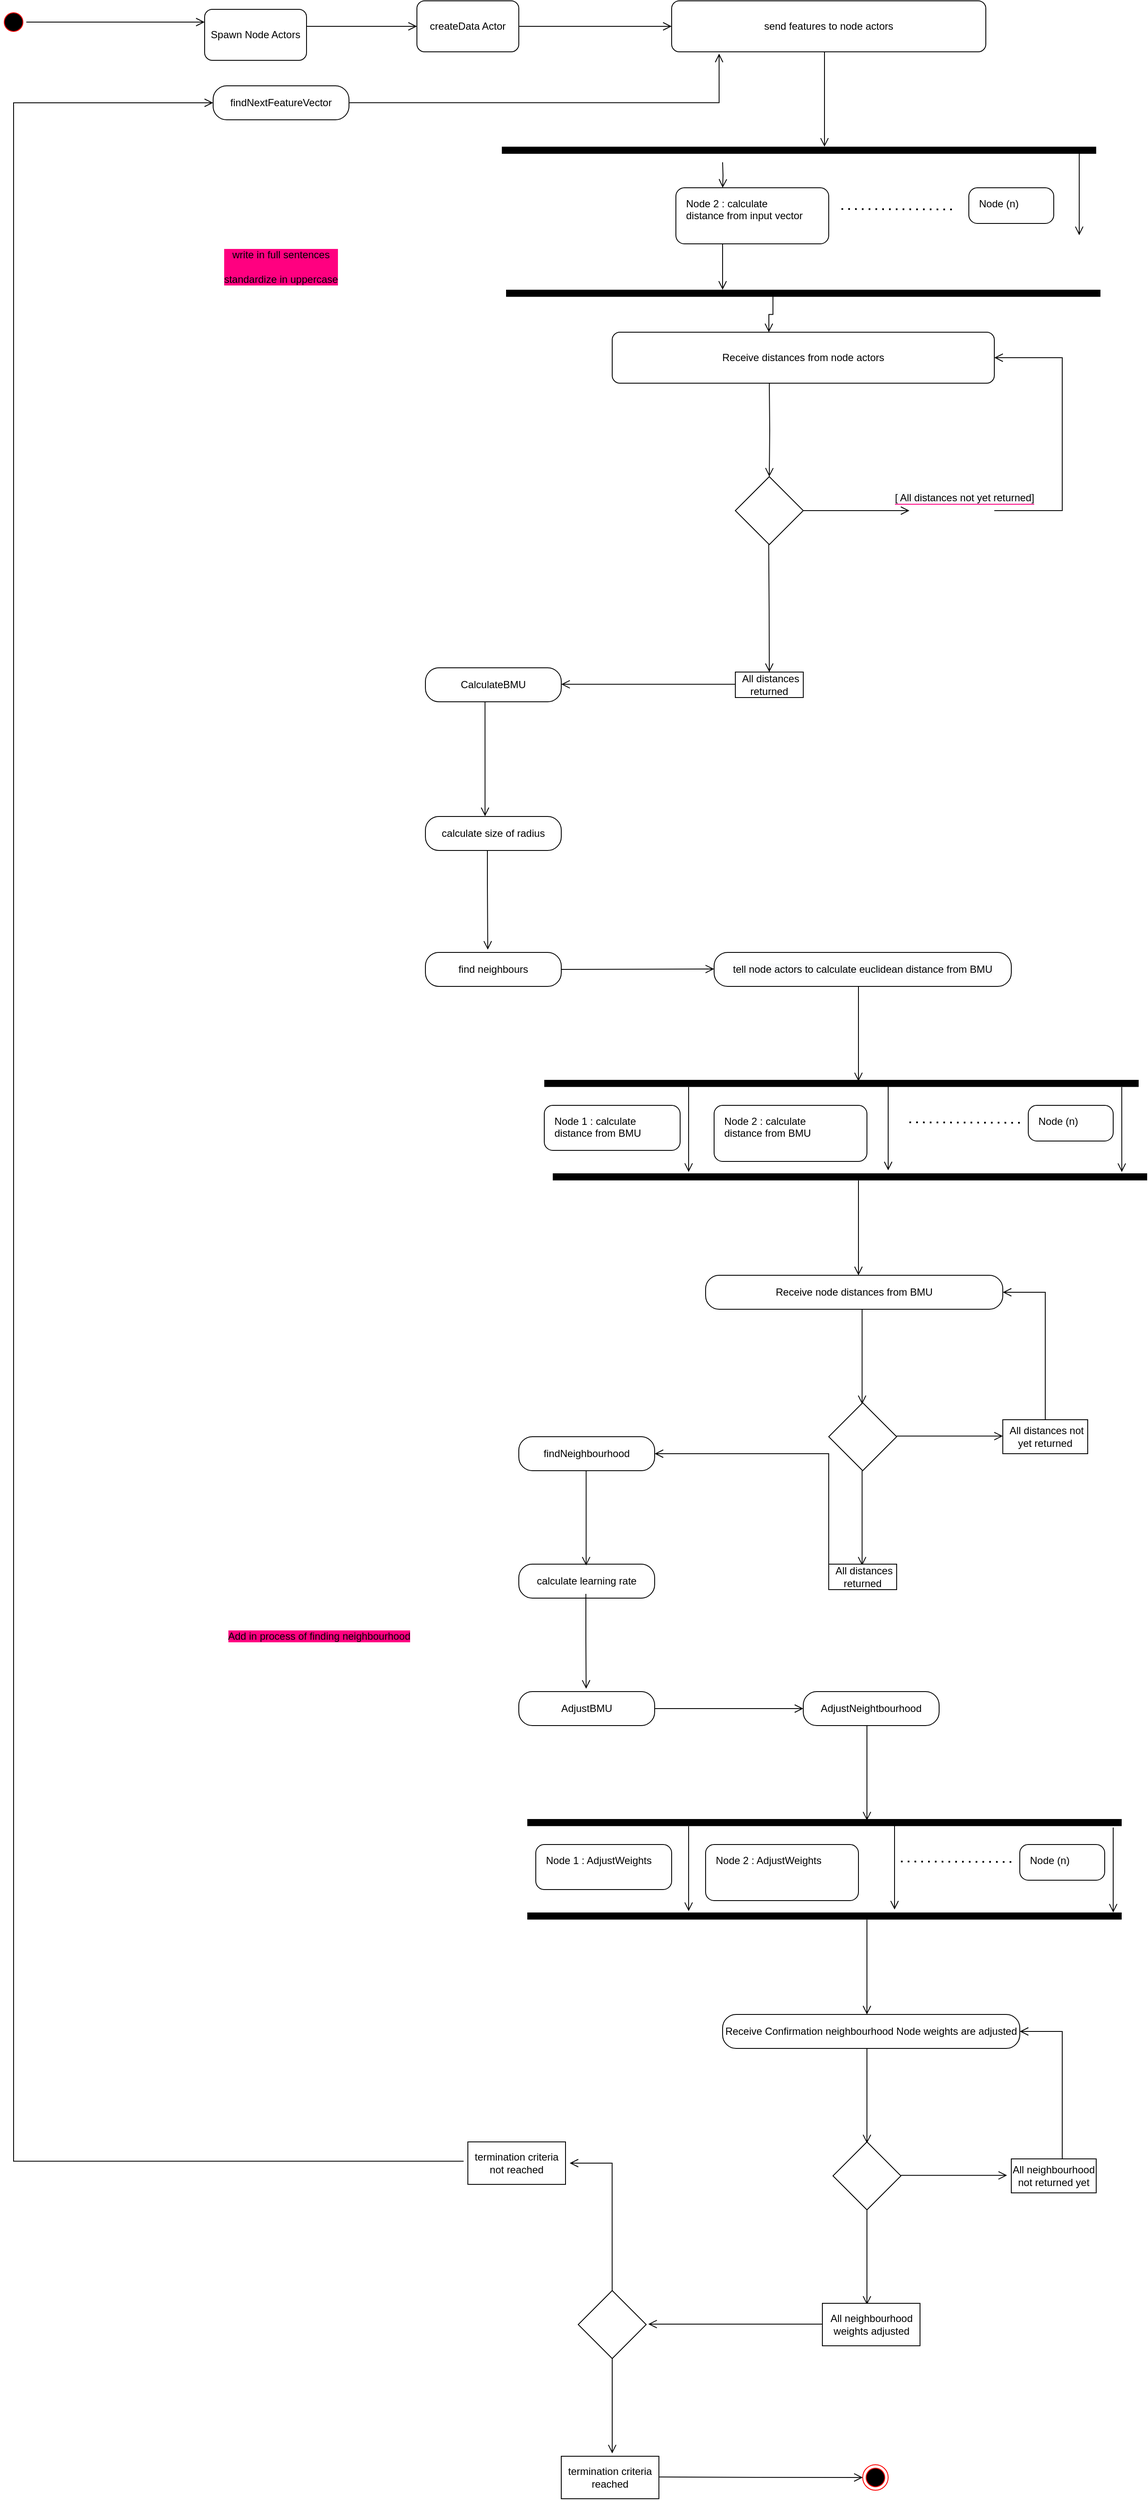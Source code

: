 <mxfile version="15.7.4" type="github">
  <diagram id="ylAyNTXU45JpMREwfZHR" name="Page-1">
    <mxGraphModel dx="1242" dy="632" grid="1" gridSize="10" guides="1" tooltips="1" connect="1" arrows="1" fold="1" page="1" pageScale="1" pageWidth="850" pageHeight="1100" math="0" shadow="0">
      <root>
        <mxCell id="0" />
        <mxCell id="1" parent="0" />
        <mxCell id="u21SFyGaTdQSeciqFoYo-1" value="Spawn Node Actors" style="rounded=1;whiteSpace=wrap;html=1;" parent="1" vertex="1">
          <mxGeometry x="470" y="50" width="120" height="60" as="geometry" />
        </mxCell>
        <mxCell id="u21SFyGaTdQSeciqFoYo-2" value="" style="ellipse;html=1;shape=startState;fillColor=#000000;strokeColor=#ff0000;" parent="1" vertex="1">
          <mxGeometry x="230" y="50" width="30" height="30" as="geometry" />
        </mxCell>
        <mxCell id="u21SFyGaTdQSeciqFoYo-3" value="" style="edgeStyle=orthogonalEdgeStyle;html=1;verticalAlign=bottom;endArrow=open;endSize=8;strokeColor=#000000;rounded=0;entryX=0;entryY=0.25;entryDx=0;entryDy=0;" parent="1" source="u21SFyGaTdQSeciqFoYo-2" target="u21SFyGaTdQSeciqFoYo-1" edge="1">
          <mxGeometry relative="1" as="geometry">
            <mxPoint x="45" y="170" as="targetPoint" />
          </mxGeometry>
        </mxCell>
        <mxCell id="u21SFyGaTdQSeciqFoYo-4" value="createData Actor" style="rounded=1;whiteSpace=wrap;html=1;" parent="1" vertex="1">
          <mxGeometry x="720" y="40" width="120" height="60" as="geometry" />
        </mxCell>
        <mxCell id="u21SFyGaTdQSeciqFoYo-5" value="" style="edgeStyle=orthogonalEdgeStyle;html=1;verticalAlign=bottom;endArrow=open;endSize=8;strokeColor=#000000;rounded=0;entryX=0;entryY=0.5;entryDx=0;entryDy=0;" parent="1" target="u21SFyGaTdQSeciqFoYo-4" edge="1">
          <mxGeometry relative="1" as="geometry">
            <mxPoint x="360" y="145" as="targetPoint" />
            <mxPoint x="590" y="70" as="sourcePoint" />
            <Array as="points">
              <mxPoint x="590" y="70" />
              <mxPoint x="590" y="70" />
            </Array>
          </mxGeometry>
        </mxCell>
        <mxCell id="u21SFyGaTdQSeciqFoYo-6" value="" style="edgeStyle=orthogonalEdgeStyle;html=1;verticalAlign=bottom;endArrow=open;endSize=8;strokeColor=#000000;rounded=0;entryX=0;entryY=0.5;entryDx=0;entryDy=0;exitX=1;exitY=0.5;exitDx=0;exitDy=0;" parent="1" source="u21SFyGaTdQSeciqFoYo-4" target="u21SFyGaTdQSeciqFoYo-8" edge="1">
          <mxGeometry relative="1" as="geometry">
            <mxPoint x="584" y="150" as="targetPoint" />
            <mxPoint x="480" y="150" as="sourcePoint" />
            <Array as="points">
              <mxPoint x="840" y="70" />
            </Array>
          </mxGeometry>
        </mxCell>
        <mxCell id="u21SFyGaTdQSeciqFoYo-8" value="send features to node actors" style="rounded=1;whiteSpace=wrap;html=1;" parent="1" vertex="1">
          <mxGeometry x="1020" y="40" width="370" height="60" as="geometry" />
        </mxCell>
        <mxCell id="u21SFyGaTdQSeciqFoYo-10" value="" style="edgeStyle=orthogonalEdgeStyle;html=1;verticalAlign=bottom;endArrow=open;endSize=8;strokeColor=#000000;rounded=0;entryX=0.306;entryY=0;entryDx=0;entryDy=0;entryPerimeter=0;" parent="1" edge="1" target="ZkyLK1sEt4H9wOnHN_3Q-3">
          <mxGeometry relative="1" as="geometry">
            <mxPoint x="1008" y="320" as="targetPoint" />
            <mxPoint x="1080" y="230" as="sourcePoint" />
            <Array as="points" />
          </mxGeometry>
        </mxCell>
        <mxCell id="u21SFyGaTdQSeciqFoYo-14" value="" style="rhombus;whiteSpace=wrap;html=1;" parent="1" vertex="1">
          <mxGeometry x="1095" y="600" width="80" height="80" as="geometry" />
        </mxCell>
        <mxCell id="u21SFyGaTdQSeciqFoYo-17" value="&amp;nbsp;All distances returned" style="whiteSpace=wrap;html=1;" parent="1" vertex="1">
          <mxGeometry x="1095" y="830" width="80" height="30" as="geometry" />
        </mxCell>
        <mxCell id="u21SFyGaTdQSeciqFoYo-58" value="" style="edgeStyle=orthogonalEdgeStyle;html=1;verticalAlign=bottom;endArrow=open;endSize=8;strokeColor=#000000;rounded=0;entryX=1;entryY=0.5;entryDx=0;entryDy=0;exitX=1;exitY=0.5;exitDx=0;exitDy=0;" parent="1" edge="1" target="ZkyLK1sEt4H9wOnHN_3Q-6">
          <mxGeometry relative="1" as="geometry">
            <mxPoint x="1339.5" y="550" as="targetPoint" />
            <mxPoint x="1400" y="640" as="sourcePoint" />
            <Array as="points">
              <mxPoint x="1480" y="640" />
              <mxPoint x="1480" y="460" />
            </Array>
          </mxGeometry>
        </mxCell>
        <mxCell id="_sdeYMEwhturCp9GIaWW-1" value="" style="html=1;points=[];perimeter=orthogonalPerimeter;fillColor=#000000;strokeColor=none;direction=north;" parent="1" vertex="1">
          <mxGeometry x="820" y="211.67" width="700" height="8.33" as="geometry" />
        </mxCell>
        <mxCell id="_sdeYMEwhturCp9GIaWW-4" value="" style="edgeStyle=orthogonalEdgeStyle;html=1;verticalAlign=bottom;endArrow=open;endSize=8;strokeColor=#000000;rounded=0;" parent="1" edge="1">
          <mxGeometry relative="1" as="geometry">
            <mxPoint x="1500" y="315.83" as="targetPoint" />
            <mxPoint x="1500" y="265.83" as="sourcePoint" />
            <Array as="points">
              <mxPoint x="1500" y="215.83" />
              <mxPoint x="1500" y="215.83" />
            </Array>
          </mxGeometry>
        </mxCell>
        <mxCell id="_sdeYMEwhturCp9GIaWW-9" value="" style="endArrow=none;dashed=1;html=1;dashPattern=1 3;strokeWidth=2;rounded=0;exitX=1;exitY=0.25;exitDx=0;exitDy=0;" parent="1" edge="1">
          <mxGeometry width="50" height="50" relative="1" as="geometry">
            <mxPoint x="1220" y="285" as="sourcePoint" />
            <mxPoint x="1350" y="285.5" as="targetPoint" />
          </mxGeometry>
        </mxCell>
        <mxCell id="_sdeYMEwhturCp9GIaWW-10" value="Node (n)" style="rounded=1;absoluteArcSize=1;arcSize=20;html=1;verticalAlign=top;align=left;spacingTop=5;spacingLeft=10;" parent="1" vertex="1">
          <mxGeometry x="1370" y="260" width="100" height="42" as="geometry" />
        </mxCell>
        <mxCell id="4C2LGKkIfeAoa_OK1MDI-2" value="" style="edgeStyle=orthogonalEdgeStyle;html=1;verticalAlign=bottom;endArrow=open;endSize=8;strokeColor=#000000;rounded=0;" parent="1" edge="1" source="ZkyLK1sEt4H9wOnHN_3Q-3">
          <mxGeometry relative="1" as="geometry">
            <mxPoint x="1080" y="380" as="targetPoint" />
            <mxPoint x="1080" y="360.14" as="sourcePoint" />
            <Array as="points">
              <mxPoint x="1080" y="350" />
              <mxPoint x="1080" y="350" />
            </Array>
          </mxGeometry>
        </mxCell>
        <mxCell id="ZkyLK1sEt4H9wOnHN_3Q-2" value="" style="html=1;points=[];perimeter=orthogonalPerimeter;fillColor=#000000;strokeColor=none;direction=north;" vertex="1" parent="1">
          <mxGeometry x="825" y="380" width="700" height="8.33" as="geometry" />
        </mxCell>
        <mxCell id="ZkyLK1sEt4H9wOnHN_3Q-3" value="Node 2 : calculate&lt;br&gt;distance from input vector" style="rounded=1;absoluteArcSize=1;arcSize=20;html=1;verticalAlign=top;align=left;spacingTop=5;spacingLeft=10;" vertex="1" parent="1">
          <mxGeometry x="1025" y="260" width="180" height="66" as="geometry" />
        </mxCell>
        <mxCell id="ZkyLK1sEt4H9wOnHN_3Q-4" value="Node 1 : calculate &lt;br&gt;distance from BMU" style="rounded=1;absoluteArcSize=1;arcSize=20;html=1;verticalAlign=top;align=left;spacingTop=5;spacingLeft=10;" vertex="1" parent="1">
          <mxGeometry x="870" y="1340" width="160" height="53" as="geometry" />
        </mxCell>
        <mxCell id="ZkyLK1sEt4H9wOnHN_3Q-5" value="" style="edgeStyle=orthogonalEdgeStyle;html=1;verticalAlign=bottom;endArrow=open;endSize=8;strokeColor=#000000;rounded=0;exitX=0.5;exitY=1;exitDx=0;exitDy=0;" edge="1" parent="1" source="u21SFyGaTdQSeciqFoYo-8">
          <mxGeometry relative="1" as="geometry">
            <mxPoint x="1200" y="211.67" as="targetPoint" />
            <mxPoint x="1200" y="147.67" as="sourcePoint" />
            <Array as="points">
              <mxPoint x="1200" y="100" />
            </Array>
          </mxGeometry>
        </mxCell>
        <mxCell id="ZkyLK1sEt4H9wOnHN_3Q-6" value="Receive distances from node actors" style="rounded=1;whiteSpace=wrap;html=1;" vertex="1" parent="1">
          <mxGeometry x="950" y="430" width="450" height="60" as="geometry" />
        </mxCell>
        <mxCell id="ZkyLK1sEt4H9wOnHN_3Q-7" value="" style="edgeStyle=orthogonalEdgeStyle;html=1;verticalAlign=bottom;endArrow=open;endSize=8;strokeColor=#000000;rounded=0;entryX=0.41;entryY=0;entryDx=0;entryDy=0;exitX=0.836;exitY=0.449;exitDx=0;exitDy=0;exitPerimeter=0;entryPerimeter=0;" edge="1" parent="1" source="ZkyLK1sEt4H9wOnHN_3Q-2" target="ZkyLK1sEt4H9wOnHN_3Q-6">
          <mxGeometry relative="1" as="geometry">
            <mxPoint x="1134.5" y="415.83" as="targetPoint" />
            <mxPoint x="1134.5" y="351.83" as="sourcePoint" />
            <Array as="points" />
          </mxGeometry>
        </mxCell>
        <mxCell id="ZkyLK1sEt4H9wOnHN_3Q-8" value="" style="edgeStyle=orthogonalEdgeStyle;html=1;verticalAlign=bottom;endArrow=open;endSize=8;strokeColor=#000000;rounded=0;entryX=0.5;entryY=0;entryDx=0;entryDy=0;" edge="1" parent="1" target="u21SFyGaTdQSeciqFoYo-14">
          <mxGeometry relative="1" as="geometry">
            <mxPoint x="1134.5" y="590" as="targetPoint" />
            <mxPoint x="1135" y="490" as="sourcePoint" />
            <Array as="points" />
          </mxGeometry>
        </mxCell>
        <mxCell id="ZkyLK1sEt4H9wOnHN_3Q-13" value="" style="edgeStyle=orthogonalEdgeStyle;html=1;verticalAlign=bottom;endArrow=open;endSize=8;strokeColor=#000000;rounded=0;entryX=0;entryY=0.5;entryDx=0;entryDy=0;exitX=1;exitY=0.5;exitDx=0;exitDy=0;" edge="1" parent="1" source="u21SFyGaTdQSeciqFoYo-14">
          <mxGeometry relative="1" as="geometry">
            <mxPoint x="1300" y="640" as="targetPoint" />
            <mxPoint x="1175" y="629.5" as="sourcePoint" />
            <Array as="points" />
          </mxGeometry>
        </mxCell>
        <mxCell id="ZkyLK1sEt4H9wOnHN_3Q-18" value="" style="edgeStyle=orthogonalEdgeStyle;html=1;verticalAlign=bottom;endArrow=open;endSize=8;strokeColor=#000000;rounded=0;entryX=0.5;entryY=0;entryDx=0;entryDy=0;" edge="1" parent="1" target="u21SFyGaTdQSeciqFoYo-17">
          <mxGeometry relative="1" as="geometry">
            <mxPoint x="1134.29" y="790" as="targetPoint" />
            <mxPoint x="1134.29" y="680" as="sourcePoint" />
            <Array as="points" />
          </mxGeometry>
        </mxCell>
        <mxCell id="ZkyLK1sEt4H9wOnHN_3Q-20" value="" style="edgeStyle=orthogonalEdgeStyle;html=1;verticalAlign=bottom;endArrow=open;endSize=8;strokeColor=#000000;rounded=0;exitX=0;exitY=0.5;exitDx=0;exitDy=0;" edge="1" parent="1">
          <mxGeometry relative="1" as="geometry">
            <mxPoint x="890.0" y="844.41" as="targetPoint" />
            <mxPoint x="1095.0" y="844.41" as="sourcePoint" />
            <Array as="points" />
          </mxGeometry>
        </mxCell>
        <mxCell id="ZkyLK1sEt4H9wOnHN_3Q-21" value="" style="edgeStyle=orthogonalEdgeStyle;html=1;verticalAlign=bottom;endArrow=open;endSize=8;strokeColor=#000000;rounded=0;exitX=0.5;exitY=1;exitDx=0;exitDy=0;entryX=0.439;entryY=-0.01;entryDx=0;entryDy=0;entryPerimeter=0;" edge="1" parent="1" source="ZkyLK1sEt4H9wOnHN_3Q-24" target="ZkyLK1sEt4H9wOnHN_3Q-26">
          <mxGeometry relative="1" as="geometry">
            <mxPoint x="800" y="990" as="targetPoint" />
            <mxPoint x="809.41" y="871.5" as="sourcePoint" />
            <Array as="points">
              <mxPoint x="800" y="865" />
            </Array>
          </mxGeometry>
        </mxCell>
        <mxCell id="ZkyLK1sEt4H9wOnHN_3Q-22" value="" style="edgeStyle=orthogonalEdgeStyle;html=1;verticalAlign=bottom;endArrow=open;endSize=8;strokeColor=#000000;rounded=0;entryX=0.459;entryY=-0.08;entryDx=0;entryDy=0;entryPerimeter=0;" edge="1" parent="1" source="ZkyLK1sEt4H9wOnHN_3Q-26" target="ZkyLK1sEt4H9wOnHN_3Q-27">
          <mxGeometry relative="1" as="geometry">
            <mxPoint x="920" y="1050" as="targetPoint" />
            <mxPoint x="810" y="1050" as="sourcePoint" />
            <Array as="points">
              <mxPoint x="803" y="1080" />
              <mxPoint x="803" y="1080" />
            </Array>
          </mxGeometry>
        </mxCell>
        <mxCell id="ZkyLK1sEt4H9wOnHN_3Q-24" value="CalculateBMU" style="rounded=1;whiteSpace=wrap;html=1;arcSize=40;fontColor=#000000;fillColor=#FFFFFF;strokeColor=#000000;" vertex="1" parent="1">
          <mxGeometry x="730" y="825" width="160" height="40" as="geometry" />
        </mxCell>
        <mxCell id="ZkyLK1sEt4H9wOnHN_3Q-26" value="calculate size of radius" style="rounded=1;whiteSpace=wrap;html=1;arcSize=40;fontColor=#000000;fillColor=#FFFFFF;strokeColor=#000000;" vertex="1" parent="1">
          <mxGeometry x="730" y="1000" width="160" height="40" as="geometry" />
        </mxCell>
        <mxCell id="ZkyLK1sEt4H9wOnHN_3Q-27" value="find neighbours" style="rounded=1;whiteSpace=wrap;html=1;arcSize=40;fontColor=#000000;fillColor=#FFFFFF;strokeColor=#000000;" vertex="1" parent="1">
          <mxGeometry x="730" y="1160" width="160" height="40" as="geometry" />
        </mxCell>
        <mxCell id="ZkyLK1sEt4H9wOnHN_3Q-29" value="" style="edgeStyle=orthogonalEdgeStyle;html=1;verticalAlign=bottom;endArrow=open;endSize=8;strokeColor=#000000;rounded=0;entryX=0;entryY=0.5;entryDx=0;entryDy=0;" edge="1" parent="1">
          <mxGeometry relative="1" as="geometry">
            <mxPoint x="1070" y="1179.5" as="targetPoint" />
            <mxPoint x="910" y="1180" as="sourcePoint" />
            <Array as="points">
              <mxPoint x="890" y="1179.5" />
            </Array>
          </mxGeometry>
        </mxCell>
        <mxCell id="ZkyLK1sEt4H9wOnHN_3Q-30" value="&#xa;&#xa;&lt;span style=&quot;color: rgb(0, 0, 0); font-family: helvetica; font-size: 12px; font-style: normal; font-weight: 400; letter-spacing: normal; text-align: center; text-indent: 0px; text-transform: none; word-spacing: 0px; background-color: rgb(248, 249, 250); display: inline; float: none;&quot;&gt;tell node actors to calculate euclidean distance from BMU&lt;/span&gt;&#xa;&#xa;" style="rounded=1;whiteSpace=wrap;html=1;arcSize=40;fontColor=#000000;fillColor=#FFFFFF;strokeColor=#000000;" vertex="1" parent="1">
          <mxGeometry x="1070" y="1160" width="350" height="40" as="geometry" />
        </mxCell>
        <mxCell id="ZkyLK1sEt4H9wOnHN_3Q-31" value="" style="edgeStyle=orthogonalEdgeStyle;html=1;verticalAlign=bottom;endArrow=open;endSize=8;strokeColor=#000000;rounded=0;" edge="1" parent="1">
          <mxGeometry relative="1" as="geometry">
            <mxPoint x="1240" y="1311.67" as="targetPoint" />
            <mxPoint x="1240" y="1200" as="sourcePoint" />
            <Array as="points">
              <mxPoint x="1240" y="1290" />
              <mxPoint x="1240" y="1290" />
            </Array>
          </mxGeometry>
        </mxCell>
        <mxCell id="ZkyLK1sEt4H9wOnHN_3Q-32" value="" style="html=1;points=[];perimeter=orthogonalPerimeter;fillColor=#000000;strokeColor=none;direction=north;" vertex="1" parent="1">
          <mxGeometry x="870" y="1310" width="700" height="8.33" as="geometry" />
        </mxCell>
        <mxCell id="ZkyLK1sEt4H9wOnHN_3Q-33" value="" style="edgeStyle=orthogonalEdgeStyle;html=1;verticalAlign=bottom;endArrow=open;endSize=8;strokeColor=#000000;rounded=0;" edge="1" parent="1">
          <mxGeometry relative="1" as="geometry">
            <mxPoint x="1040" y="1418.33" as="targetPoint" />
            <mxPoint x="1040" y="1318.33" as="sourcePoint" />
            <Array as="points">
              <mxPoint x="1040" y="1368.33" />
              <mxPoint x="1040" y="1368.33" />
            </Array>
          </mxGeometry>
        </mxCell>
        <mxCell id="ZkyLK1sEt4H9wOnHN_3Q-36" value="Node 2 : calculate&lt;br&gt;distance from BMU" style="rounded=1;absoluteArcSize=1;arcSize=20;html=1;verticalAlign=top;align=left;spacingTop=5;spacingLeft=10;" vertex="1" parent="1">
          <mxGeometry x="1070" y="1340" width="180" height="66" as="geometry" />
        </mxCell>
        <mxCell id="ZkyLK1sEt4H9wOnHN_3Q-37" value="" style="edgeStyle=orthogonalEdgeStyle;html=1;verticalAlign=bottom;endArrow=open;endSize=8;strokeColor=#000000;rounded=0;" edge="1" parent="1">
          <mxGeometry relative="1" as="geometry">
            <mxPoint x="1275" y="1416.5" as="targetPoint" />
            <mxPoint x="1275" y="1352.5" as="sourcePoint" />
            <Array as="points">
              <mxPoint x="1275" y="1316.5" />
              <mxPoint x="1275" y="1438.5" />
            </Array>
          </mxGeometry>
        </mxCell>
        <mxCell id="ZkyLK1sEt4H9wOnHN_3Q-38" value="" style="endArrow=none;dashed=1;html=1;dashPattern=1 3;strokeWidth=2;rounded=0;exitX=1;exitY=0.25;exitDx=0;exitDy=0;" edge="1" parent="1">
          <mxGeometry width="50" height="50" relative="1" as="geometry">
            <mxPoint x="1300" y="1360" as="sourcePoint" />
            <mxPoint x="1430" y="1360.5" as="targetPoint" />
          </mxGeometry>
        </mxCell>
        <mxCell id="ZkyLK1sEt4H9wOnHN_3Q-39" value="Node (n)" style="rounded=1;absoluteArcSize=1;arcSize=20;html=1;verticalAlign=top;align=left;spacingTop=5;spacingLeft=10;" vertex="1" parent="1">
          <mxGeometry x="1440" y="1340" width="100" height="42" as="geometry" />
        </mxCell>
        <mxCell id="ZkyLK1sEt4H9wOnHN_3Q-41" value="" style="edgeStyle=orthogonalEdgeStyle;html=1;verticalAlign=bottom;endArrow=open;endSize=8;strokeColor=#000000;rounded=0;" edge="1" parent="1">
          <mxGeometry relative="1" as="geometry">
            <mxPoint x="1550.14" y="1418.45" as="targetPoint" />
            <mxPoint x="1550.14" y="1368.45" as="sourcePoint" />
            <Array as="points">
              <mxPoint x="1550.14" y="1318.45" />
              <mxPoint x="1550.14" y="1318.45" />
            </Array>
          </mxGeometry>
        </mxCell>
        <mxCell id="ZkyLK1sEt4H9wOnHN_3Q-42" value="" style="html=1;points=[];perimeter=orthogonalPerimeter;fillColor=#000000;strokeColor=none;direction=north;" vertex="1" parent="1">
          <mxGeometry x="880" y="1420" width="700" height="8.33" as="geometry" />
        </mxCell>
        <mxCell id="ZkyLK1sEt4H9wOnHN_3Q-44" value="" style="edgeStyle=orthogonalEdgeStyle;html=1;verticalAlign=bottom;endArrow=open;endSize=8;strokeColor=#000000;rounded=0;" edge="1" parent="1">
          <mxGeometry relative="1" as="geometry">
            <mxPoint x="1240" y="1540.0" as="targetPoint" />
            <mxPoint x="1240" y="1428.33" as="sourcePoint" />
            <Array as="points">
              <mxPoint x="1240.42" y="1448.33" />
              <mxPoint x="1240.42" y="1448.33" />
            </Array>
          </mxGeometry>
        </mxCell>
        <mxCell id="ZkyLK1sEt4H9wOnHN_3Q-45" value="Receive node distances from BMU" style="rounded=1;whiteSpace=wrap;html=1;arcSize=40;fontColor=#000000;fillColor=#FFFFFF;strokeColor=#000000;" vertex="1" parent="1">
          <mxGeometry x="1060" y="1540" width="350" height="40" as="geometry" />
        </mxCell>
        <mxCell id="ZkyLK1sEt4H9wOnHN_3Q-46" value="" style="rhombus;whiteSpace=wrap;html=1;" vertex="1" parent="1">
          <mxGeometry x="1205" y="1690" width="80" height="80" as="geometry" />
        </mxCell>
        <mxCell id="ZkyLK1sEt4H9wOnHN_3Q-47" value="" style="edgeStyle=orthogonalEdgeStyle;html=1;verticalAlign=bottom;endArrow=open;endSize=8;strokeColor=#000000;rounded=0;" edge="1" parent="1">
          <mxGeometry relative="1" as="geometry">
            <mxPoint x="1244.29" y="1691.67" as="targetPoint" />
            <mxPoint x="1244.29" y="1580" as="sourcePoint" />
            <Array as="points">
              <mxPoint x="1244.71" y="1600" />
              <mxPoint x="1244.71" y="1600" />
            </Array>
          </mxGeometry>
        </mxCell>
        <mxCell id="ZkyLK1sEt4H9wOnHN_3Q-50" value="" style="edgeStyle=orthogonalEdgeStyle;html=1;verticalAlign=bottom;endArrow=open;endSize=8;strokeColor=#000000;rounded=0;entryX=0;entryY=0.5;entryDx=0;entryDy=0;exitX=1;exitY=0.5;exitDx=0;exitDy=0;" edge="1" parent="1">
          <mxGeometry relative="1" as="geometry">
            <mxPoint x="1410" y="1729.29" as="targetPoint" />
            <mxPoint x="1285" y="1729.29" as="sourcePoint" />
            <Array as="points" />
          </mxGeometry>
        </mxCell>
        <mxCell id="ZkyLK1sEt4H9wOnHN_3Q-51" value="&amp;nbsp;All distances not yet returned" style="whiteSpace=wrap;html=1;" vertex="1" parent="1">
          <mxGeometry x="1410" y="1710" width="100" height="40" as="geometry" />
        </mxCell>
        <mxCell id="ZkyLK1sEt4H9wOnHN_3Q-52" value="" style="edgeStyle=orthogonalEdgeStyle;html=1;verticalAlign=bottom;endArrow=open;endSize=8;strokeColor=#000000;rounded=0;entryX=1;entryY=0.5;entryDx=0;entryDy=0;exitX=0.5;exitY=0;exitDx=0;exitDy=0;" edge="1" parent="1" source="ZkyLK1sEt4H9wOnHN_3Q-51" target="ZkyLK1sEt4H9wOnHN_3Q-45">
          <mxGeometry relative="1" as="geometry">
            <mxPoint x="1459.2" y="1585" as="targetPoint" />
            <mxPoint x="1459" y="1695" as="sourcePoint" />
            <Array as="points">
              <mxPoint x="1460" y="1560" />
            </Array>
          </mxGeometry>
        </mxCell>
        <mxCell id="ZkyLK1sEt4H9wOnHN_3Q-56" value="" style="edgeStyle=orthogonalEdgeStyle;html=1;verticalAlign=bottom;endArrow=open;endSize=8;strokeColor=#000000;rounded=0;" edge="1" parent="1">
          <mxGeometry relative="1" as="geometry">
            <mxPoint x="1244.29" y="1881.67" as="targetPoint" />
            <mxPoint x="1244.29" y="1770" as="sourcePoint" />
            <Array as="points">
              <mxPoint x="1244.71" y="1790" />
              <mxPoint x="1244.71" y="1790" />
            </Array>
          </mxGeometry>
        </mxCell>
        <mxCell id="ZkyLK1sEt4H9wOnHN_3Q-57" value="&amp;nbsp;All distances returned" style="whiteSpace=wrap;html=1;" vertex="1" parent="1">
          <mxGeometry x="1205" y="1880" width="80" height="30" as="geometry" />
        </mxCell>
        <mxCell id="ZkyLK1sEt4H9wOnHN_3Q-58" value="" style="edgeStyle=orthogonalEdgeStyle;html=1;verticalAlign=bottom;endArrow=open;endSize=8;strokeColor=#000000;rounded=0;exitX=0;exitY=0.25;exitDx=0;exitDy=0;entryX=1;entryY=0.5;entryDx=0;entryDy=0;" edge="1" parent="1" source="ZkyLK1sEt4H9wOnHN_3Q-57" target="ZkyLK1sEt4H9wOnHN_3Q-100">
          <mxGeometry relative="1" as="geometry">
            <mxPoint x="1090" y="1640" as="targetPoint" />
            <mxPoint x="1115" y="1770.04" as="sourcePoint" />
            <Array as="points">
              <mxPoint x="1205" y="1750" />
            </Array>
          </mxGeometry>
        </mxCell>
        <mxCell id="ZkyLK1sEt4H9wOnHN_3Q-59" value="calculate learning rate" style="rounded=1;whiteSpace=wrap;html=1;arcSize=40;fontColor=#000000;fillColor=#FFFFFF;strokeColor=#000000;" vertex="1" parent="1">
          <mxGeometry x="840" y="1880" width="160" height="40" as="geometry" />
        </mxCell>
        <mxCell id="ZkyLK1sEt4H9wOnHN_3Q-60" value="" style="edgeStyle=orthogonalEdgeStyle;html=1;verticalAlign=bottom;endArrow=open;endSize=8;strokeColor=#000000;rounded=0;" edge="1" parent="1">
          <mxGeometry relative="1" as="geometry">
            <mxPoint x="919.29" y="2026.67" as="targetPoint" />
            <mxPoint x="919" y="1915" as="sourcePoint" />
            <Array as="points">
              <mxPoint x="919" y="1970" />
              <mxPoint x="919" y="1970" />
            </Array>
          </mxGeometry>
        </mxCell>
        <mxCell id="ZkyLK1sEt4H9wOnHN_3Q-61" value="AdjustBMU" style="rounded=1;whiteSpace=wrap;html=1;arcSize=40;fontColor=#000000;fillColor=#FFFFFF;strokeColor=#000000;" vertex="1" parent="1">
          <mxGeometry x="840" y="2030" width="160" height="40" as="geometry" />
        </mxCell>
        <mxCell id="ZkyLK1sEt4H9wOnHN_3Q-62" value="AdjustNeightbourhood" style="rounded=1;whiteSpace=wrap;html=1;arcSize=40;fontColor=#000000;fillColor=#FFFFFF;strokeColor=#000000;" vertex="1" parent="1">
          <mxGeometry x="1175" y="2030" width="160" height="40" as="geometry" />
        </mxCell>
        <mxCell id="ZkyLK1sEt4H9wOnHN_3Q-63" value="" style="edgeStyle=orthogonalEdgeStyle;html=1;verticalAlign=bottom;endArrow=open;endSize=8;strokeColor=#000000;rounded=0;exitX=1;exitY=0.5;exitDx=0;exitDy=0;entryX=0;entryY=0.5;entryDx=0;entryDy=0;" edge="1" parent="1" source="ZkyLK1sEt4H9wOnHN_3Q-61" target="ZkyLK1sEt4H9wOnHN_3Q-62">
          <mxGeometry relative="1" as="geometry">
            <mxPoint x="919.29" y="2181.67" as="targetPoint" />
            <mxPoint x="919.29" y="2070" as="sourcePoint" />
            <Array as="points" />
          </mxGeometry>
        </mxCell>
        <mxCell id="ZkyLK1sEt4H9wOnHN_3Q-64" value="" style="edgeStyle=orthogonalEdgeStyle;html=1;verticalAlign=bottom;endArrow=open;endSize=8;strokeColor=#000000;rounded=0;" edge="1" parent="1">
          <mxGeometry relative="1" as="geometry">
            <mxPoint x="1250" y="2181.67" as="targetPoint" />
            <mxPoint x="1250" y="2070" as="sourcePoint" />
            <Array as="points">
              <mxPoint x="1250" y="2160" />
              <mxPoint x="1250" y="2160" />
            </Array>
          </mxGeometry>
        </mxCell>
        <mxCell id="ZkyLK1sEt4H9wOnHN_3Q-65" value="" style="html=1;points=[];perimeter=orthogonalPerimeter;fillColor=#000000;strokeColor=none;direction=north;" vertex="1" parent="1">
          <mxGeometry x="850" y="2180" width="700" height="8.33" as="geometry" />
        </mxCell>
        <mxCell id="ZkyLK1sEt4H9wOnHN_3Q-66" value="Node 1 : AdjustWeights" style="rounded=1;absoluteArcSize=1;arcSize=20;html=1;verticalAlign=top;align=left;spacingTop=5;spacingLeft=10;" vertex="1" parent="1">
          <mxGeometry x="860" y="2210" width="160" height="53" as="geometry" />
        </mxCell>
        <mxCell id="ZkyLK1sEt4H9wOnHN_3Q-67" value="Node 2 : AdjustWeights" style="rounded=1;absoluteArcSize=1;arcSize=20;html=1;verticalAlign=top;align=left;spacingTop=5;spacingLeft=10;" vertex="1" parent="1">
          <mxGeometry x="1060" y="2210" width="180" height="66" as="geometry" />
        </mxCell>
        <mxCell id="ZkyLK1sEt4H9wOnHN_3Q-68" value="" style="edgeStyle=orthogonalEdgeStyle;html=1;verticalAlign=bottom;endArrow=open;endSize=8;strokeColor=#000000;rounded=0;" edge="1" parent="1">
          <mxGeometry relative="1" as="geometry">
            <mxPoint x="1040" y="2288.33" as="targetPoint" />
            <mxPoint x="1040" y="2188.33" as="sourcePoint" />
            <Array as="points">
              <mxPoint x="1040" y="2238.33" />
              <mxPoint x="1040" y="2238.33" />
            </Array>
          </mxGeometry>
        </mxCell>
        <mxCell id="ZkyLK1sEt4H9wOnHN_3Q-69" value="" style="edgeStyle=orthogonalEdgeStyle;html=1;verticalAlign=bottom;endArrow=open;endSize=8;strokeColor=#000000;rounded=0;" edge="1" parent="1">
          <mxGeometry relative="1" as="geometry">
            <mxPoint x="1282.5" y="2286.5" as="targetPoint" />
            <mxPoint x="1282.5" y="2222.5" as="sourcePoint" />
            <Array as="points">
              <mxPoint x="1282.5" y="2186.5" />
              <mxPoint x="1282.5" y="2308.5" />
            </Array>
          </mxGeometry>
        </mxCell>
        <mxCell id="ZkyLK1sEt4H9wOnHN_3Q-70" value="" style="endArrow=none;dashed=1;html=1;dashPattern=1 3;strokeWidth=2;rounded=0;exitX=1;exitY=0.25;exitDx=0;exitDy=0;" edge="1" parent="1">
          <mxGeometry width="50" height="50" relative="1" as="geometry">
            <mxPoint x="1290" y="2230" as="sourcePoint" />
            <mxPoint x="1420" y="2230.5" as="targetPoint" />
          </mxGeometry>
        </mxCell>
        <mxCell id="ZkyLK1sEt4H9wOnHN_3Q-72" value="Node (n)" style="rounded=1;absoluteArcSize=1;arcSize=20;html=1;verticalAlign=top;align=left;spacingTop=5;spacingLeft=10;" vertex="1" parent="1">
          <mxGeometry x="1430" y="2210" width="100" height="42" as="geometry" />
        </mxCell>
        <mxCell id="ZkyLK1sEt4H9wOnHN_3Q-75" value="" style="edgeStyle=orthogonalEdgeStyle;html=1;verticalAlign=bottom;endArrow=open;endSize=8;strokeColor=#000000;rounded=0;" edge="1" parent="1">
          <mxGeometry relative="1" as="geometry">
            <mxPoint x="1540.02" y="2290.04" as="targetPoint" />
            <mxPoint x="1540" y="2190" as="sourcePoint" />
            <Array as="points">
              <mxPoint x="1540" y="2280" />
              <mxPoint x="1540" y="2280" />
            </Array>
          </mxGeometry>
        </mxCell>
        <mxCell id="ZkyLK1sEt4H9wOnHN_3Q-76" value="" style="html=1;points=[];perimeter=orthogonalPerimeter;fillColor=#000000;strokeColor=none;direction=north;" vertex="1" parent="1">
          <mxGeometry x="850" y="2290" width="700" height="8.33" as="geometry" />
        </mxCell>
        <mxCell id="ZkyLK1sEt4H9wOnHN_3Q-77" value="" style="edgeStyle=orthogonalEdgeStyle;html=1;verticalAlign=bottom;endArrow=open;endSize=8;strokeColor=#000000;rounded=0;" edge="1" parent="1">
          <mxGeometry relative="1" as="geometry">
            <mxPoint x="1250" y="2410" as="targetPoint" />
            <mxPoint x="1250" y="2298.33" as="sourcePoint" />
            <Array as="points">
              <mxPoint x="1250" y="2388.33" />
              <mxPoint x="1250" y="2388.33" />
            </Array>
          </mxGeometry>
        </mxCell>
        <mxCell id="ZkyLK1sEt4H9wOnHN_3Q-78" value="Receive Confirmation neighbourhood Node weights are adjusted" style="rounded=1;whiteSpace=wrap;html=1;arcSize=40;fontColor=#000000;fillColor=#FFFFFF;strokeColor=#000000;" vertex="1" parent="1">
          <mxGeometry x="1080" y="2410" width="350" height="40" as="geometry" />
        </mxCell>
        <mxCell id="ZkyLK1sEt4H9wOnHN_3Q-79" value="" style="edgeStyle=orthogonalEdgeStyle;html=1;verticalAlign=bottom;endArrow=open;endSize=8;strokeColor=#000000;rounded=0;" edge="1" parent="1">
          <mxGeometry relative="1" as="geometry">
            <mxPoint x="1250" y="2561.67" as="targetPoint" />
            <mxPoint x="1250" y="2450" as="sourcePoint" />
            <Array as="points">
              <mxPoint x="1250.42" y="2470" />
              <mxPoint x="1250.42" y="2470" />
            </Array>
          </mxGeometry>
        </mxCell>
        <mxCell id="ZkyLK1sEt4H9wOnHN_3Q-80" value="" style="rhombus;whiteSpace=wrap;html=1;" vertex="1" parent="1">
          <mxGeometry x="1210" y="2560" width="80" height="80" as="geometry" />
        </mxCell>
        <mxCell id="ZkyLK1sEt4H9wOnHN_3Q-81" value="" style="edgeStyle=orthogonalEdgeStyle;html=1;verticalAlign=bottom;endArrow=open;endSize=8;strokeColor=#000000;rounded=0;" edge="1" parent="1">
          <mxGeometry relative="1" as="geometry">
            <mxPoint x="1250" y="2751.67" as="targetPoint" />
            <mxPoint x="1250" y="2640" as="sourcePoint" />
            <Array as="points">
              <mxPoint x="1250.42" y="2660" />
              <mxPoint x="1250.42" y="2660" />
            </Array>
          </mxGeometry>
        </mxCell>
        <mxCell id="ZkyLK1sEt4H9wOnHN_3Q-82" value="" style="edgeStyle=orthogonalEdgeStyle;html=1;verticalAlign=bottom;endArrow=open;endSize=8;strokeColor=#000000;rounded=0;entryX=0;entryY=0.5;entryDx=0;entryDy=0;exitX=1;exitY=0.5;exitDx=0;exitDy=0;" edge="1" parent="1">
          <mxGeometry relative="1" as="geometry">
            <mxPoint x="1415" y="2599.41" as="targetPoint" />
            <mxPoint x="1290" y="2599.41" as="sourcePoint" />
            <Array as="points" />
          </mxGeometry>
        </mxCell>
        <mxCell id="ZkyLK1sEt4H9wOnHN_3Q-83" value="All neighbourhood not returned yet" style="whiteSpace=wrap;html=1;" vertex="1" parent="1">
          <mxGeometry x="1420" y="2580" width="100" height="40" as="geometry" />
        </mxCell>
        <mxCell id="ZkyLK1sEt4H9wOnHN_3Q-84" value="" style="edgeStyle=orthogonalEdgeStyle;html=1;verticalAlign=bottom;endArrow=open;endSize=8;strokeColor=#000000;rounded=0;entryX=1;entryY=0.5;entryDx=0;entryDy=0;exitX=0.5;exitY=0;exitDx=0;exitDy=0;" edge="1" parent="1">
          <mxGeometry relative="1" as="geometry">
            <mxPoint x="1430.0" y="2430" as="targetPoint" />
            <mxPoint x="1480" y="2580" as="sourcePoint" />
            <Array as="points">
              <mxPoint x="1480" y="2430" />
            </Array>
          </mxGeometry>
        </mxCell>
        <mxCell id="ZkyLK1sEt4H9wOnHN_3Q-85" value="All neighbourhood weights adjusted" style="whiteSpace=wrap;html=1;" vertex="1" parent="1">
          <mxGeometry x="1197.5" y="2750" width="115" height="50" as="geometry" />
        </mxCell>
        <mxCell id="ZkyLK1sEt4H9wOnHN_3Q-86" value="" style="edgeStyle=orthogonalEdgeStyle;html=1;verticalAlign=bottom;endArrow=open;endSize=8;strokeColor=#000000;rounded=0;exitX=0;exitY=0.5;exitDx=0;exitDy=0;" edge="1" parent="1">
          <mxGeometry relative="1" as="geometry">
            <mxPoint x="992.5" y="2774.45" as="targetPoint" />
            <mxPoint x="1197.5" y="2774.45" as="sourcePoint" />
            <Array as="points">
              <mxPoint x="1092.5" y="2774.04" />
              <mxPoint x="1092.5" y="2774.04" />
            </Array>
          </mxGeometry>
        </mxCell>
        <mxCell id="ZkyLK1sEt4H9wOnHN_3Q-87" value="" style="rhombus;whiteSpace=wrap;html=1;" vertex="1" parent="1">
          <mxGeometry x="910" y="2735" width="80" height="80" as="geometry" />
        </mxCell>
        <mxCell id="ZkyLK1sEt4H9wOnHN_3Q-88" value="" style="edgeStyle=orthogonalEdgeStyle;html=1;verticalAlign=bottom;endArrow=open;endSize=8;strokeColor=#000000;rounded=0;entryX=1;entryY=0.5;entryDx=0;entryDy=0;exitX=0.5;exitY=0;exitDx=0;exitDy=0;" edge="1" parent="1">
          <mxGeometry relative="1" as="geometry">
            <mxPoint x="899.94" y="2585" as="targetPoint" />
            <mxPoint x="949.94" y="2735" as="sourcePoint" />
            <Array as="points">
              <mxPoint x="949.94" y="2585" />
            </Array>
          </mxGeometry>
        </mxCell>
        <mxCell id="ZkyLK1sEt4H9wOnHN_3Q-89" value="termination criteria not reached" style="whiteSpace=wrap;html=1;" vertex="1" parent="1">
          <mxGeometry x="780" y="2560" width="115" height="50" as="geometry" />
        </mxCell>
        <mxCell id="ZkyLK1sEt4H9wOnHN_3Q-90" value="" style="edgeStyle=orthogonalEdgeStyle;html=1;verticalAlign=bottom;endArrow=open;endSize=8;strokeColor=#000000;rounded=0;" edge="1" parent="1">
          <mxGeometry relative="1" as="geometry">
            <mxPoint x="950" y="2926.67" as="targetPoint" />
            <mxPoint x="950" y="2815" as="sourcePoint" />
            <Array as="points">
              <mxPoint x="950.42" y="2835" />
              <mxPoint x="950.42" y="2835" />
            </Array>
          </mxGeometry>
        </mxCell>
        <mxCell id="ZkyLK1sEt4H9wOnHN_3Q-91" value="termination criteria reached" style="whiteSpace=wrap;html=1;" vertex="1" parent="1">
          <mxGeometry x="890" y="2930" width="115" height="50" as="geometry" />
        </mxCell>
        <mxCell id="ZkyLK1sEt4H9wOnHN_3Q-92" value="" style="ellipse;html=1;shape=endState;fillColor=#000000;strokeColor=#ff0000;" vertex="1" parent="1">
          <mxGeometry x="1245" y="2940" width="30" height="30" as="geometry" />
        </mxCell>
        <mxCell id="ZkyLK1sEt4H9wOnHN_3Q-93" value="" style="edgeStyle=orthogonalEdgeStyle;html=1;verticalAlign=bottom;endArrow=open;endSize=8;strokeColor=#000000;rounded=0;entryX=0;entryY=0.5;entryDx=0;entryDy=0;exitX=1;exitY=0.5;exitDx=0;exitDy=0;" edge="1" parent="1" target="ZkyLK1sEt4H9wOnHN_3Q-92">
          <mxGeometry relative="1" as="geometry">
            <mxPoint x="1130" y="2954.41" as="targetPoint" />
            <mxPoint x="1005" y="2954.41" as="sourcePoint" />
            <Array as="points" />
          </mxGeometry>
        </mxCell>
        <mxCell id="ZkyLK1sEt4H9wOnHN_3Q-94" value="" style="edgeStyle=orthogonalEdgeStyle;html=1;verticalAlign=bottom;endArrow=open;endSize=8;strokeColor=#000000;rounded=0;exitX=0;exitY=0.5;exitDx=0;exitDy=0;" edge="1" parent="1">
          <mxGeometry relative="1" as="geometry">
            <mxPoint x="480" y="160" as="targetPoint" />
            <mxPoint x="775" y="2582.74" as="sourcePoint" />
            <Array as="points">
              <mxPoint x="245" y="2582" />
            </Array>
          </mxGeometry>
        </mxCell>
        <mxCell id="ZkyLK1sEt4H9wOnHN_3Q-97" value="findNextFeatureVector" style="rounded=1;whiteSpace=wrap;html=1;arcSize=40;fontColor=#000000;fillColor=#FFFFFF;strokeColor=#000000;" vertex="1" parent="1">
          <mxGeometry x="480" y="140" width="160" height="40" as="geometry" />
        </mxCell>
        <mxCell id="ZkyLK1sEt4H9wOnHN_3Q-98" value="" style="edgeStyle=orthogonalEdgeStyle;html=1;verticalAlign=bottom;endArrow=open;endSize=8;strokeColor=#000000;rounded=0;exitX=1;exitY=0.5;exitDx=0;exitDy=0;entryX=0.151;entryY=1.036;entryDx=0;entryDy=0;entryPerimeter=0;" edge="1" parent="1" target="u21SFyGaTdQSeciqFoYo-8">
          <mxGeometry relative="1" as="geometry">
            <mxPoint x="1200" y="160" as="targetPoint" />
            <mxPoint x="640" y="159.87" as="sourcePoint" />
            <Array as="points">
              <mxPoint x="1076" y="160" />
            </Array>
          </mxGeometry>
        </mxCell>
        <mxCell id="ZkyLK1sEt4H9wOnHN_3Q-99" value="&lt;span style=&quot;background-color: rgb(255 , 0 , 128)&quot;&gt;Add in process of finding neighbourhood&lt;/span&gt;" style="text;html=1;strokeColor=none;fillColor=none;align=center;verticalAlign=middle;whiteSpace=wrap;rounded=0;" vertex="1" parent="1">
          <mxGeometry x="400" y="1950" width="410" height="30" as="geometry" />
        </mxCell>
        <mxCell id="ZkyLK1sEt4H9wOnHN_3Q-100" value="findNeighbourhood" style="rounded=1;whiteSpace=wrap;html=1;arcSize=40;fontColor=#000000;fillColor=#FFFFFF;strokeColor=#000000;" vertex="1" parent="1">
          <mxGeometry x="840" y="1730" width="160" height="40" as="geometry" />
        </mxCell>
        <mxCell id="ZkyLK1sEt4H9wOnHN_3Q-101" value="" style="edgeStyle=orthogonalEdgeStyle;html=1;verticalAlign=bottom;endArrow=open;endSize=8;strokeColor=#000000;rounded=0;" edge="1" parent="1">
          <mxGeometry relative="1" as="geometry">
            <mxPoint x="919.29" y="1881.67" as="targetPoint" />
            <mxPoint x="919.29" y="1770" as="sourcePoint" />
            <Array as="points">
              <mxPoint x="919.71" y="1790" />
              <mxPoint x="919.71" y="1790" />
            </Array>
          </mxGeometry>
        </mxCell>
        <mxCell id="ZkyLK1sEt4H9wOnHN_3Q-102" value="write in full sentences&lt;br&gt;&lt;br&gt;standardize in uppercase" style="text;html=1;strokeColor=none;fillColor=none;align=center;verticalAlign=middle;whiteSpace=wrap;rounded=0;labelBackgroundColor=#FF0080;" vertex="1" parent="1">
          <mxGeometry x="410" y="285" width="300" height="135" as="geometry" />
        </mxCell>
        <mxCell id="ZkyLK1sEt4H9wOnHN_3Q-103" value="&lt;span style=&quot;background-color: rgb(248 , 249 , 250)&quot;&gt;[ All distances not yet returned]&lt;/span&gt;" style="text;html=1;strokeColor=none;fillColor=none;align=center;verticalAlign=middle;whiteSpace=wrap;rounded=0;labelBackgroundColor=#FF0080;" vertex="1" parent="1">
          <mxGeometry x="1275" y="610" width="180" height="30" as="geometry" />
        </mxCell>
      </root>
    </mxGraphModel>
  </diagram>
</mxfile>
